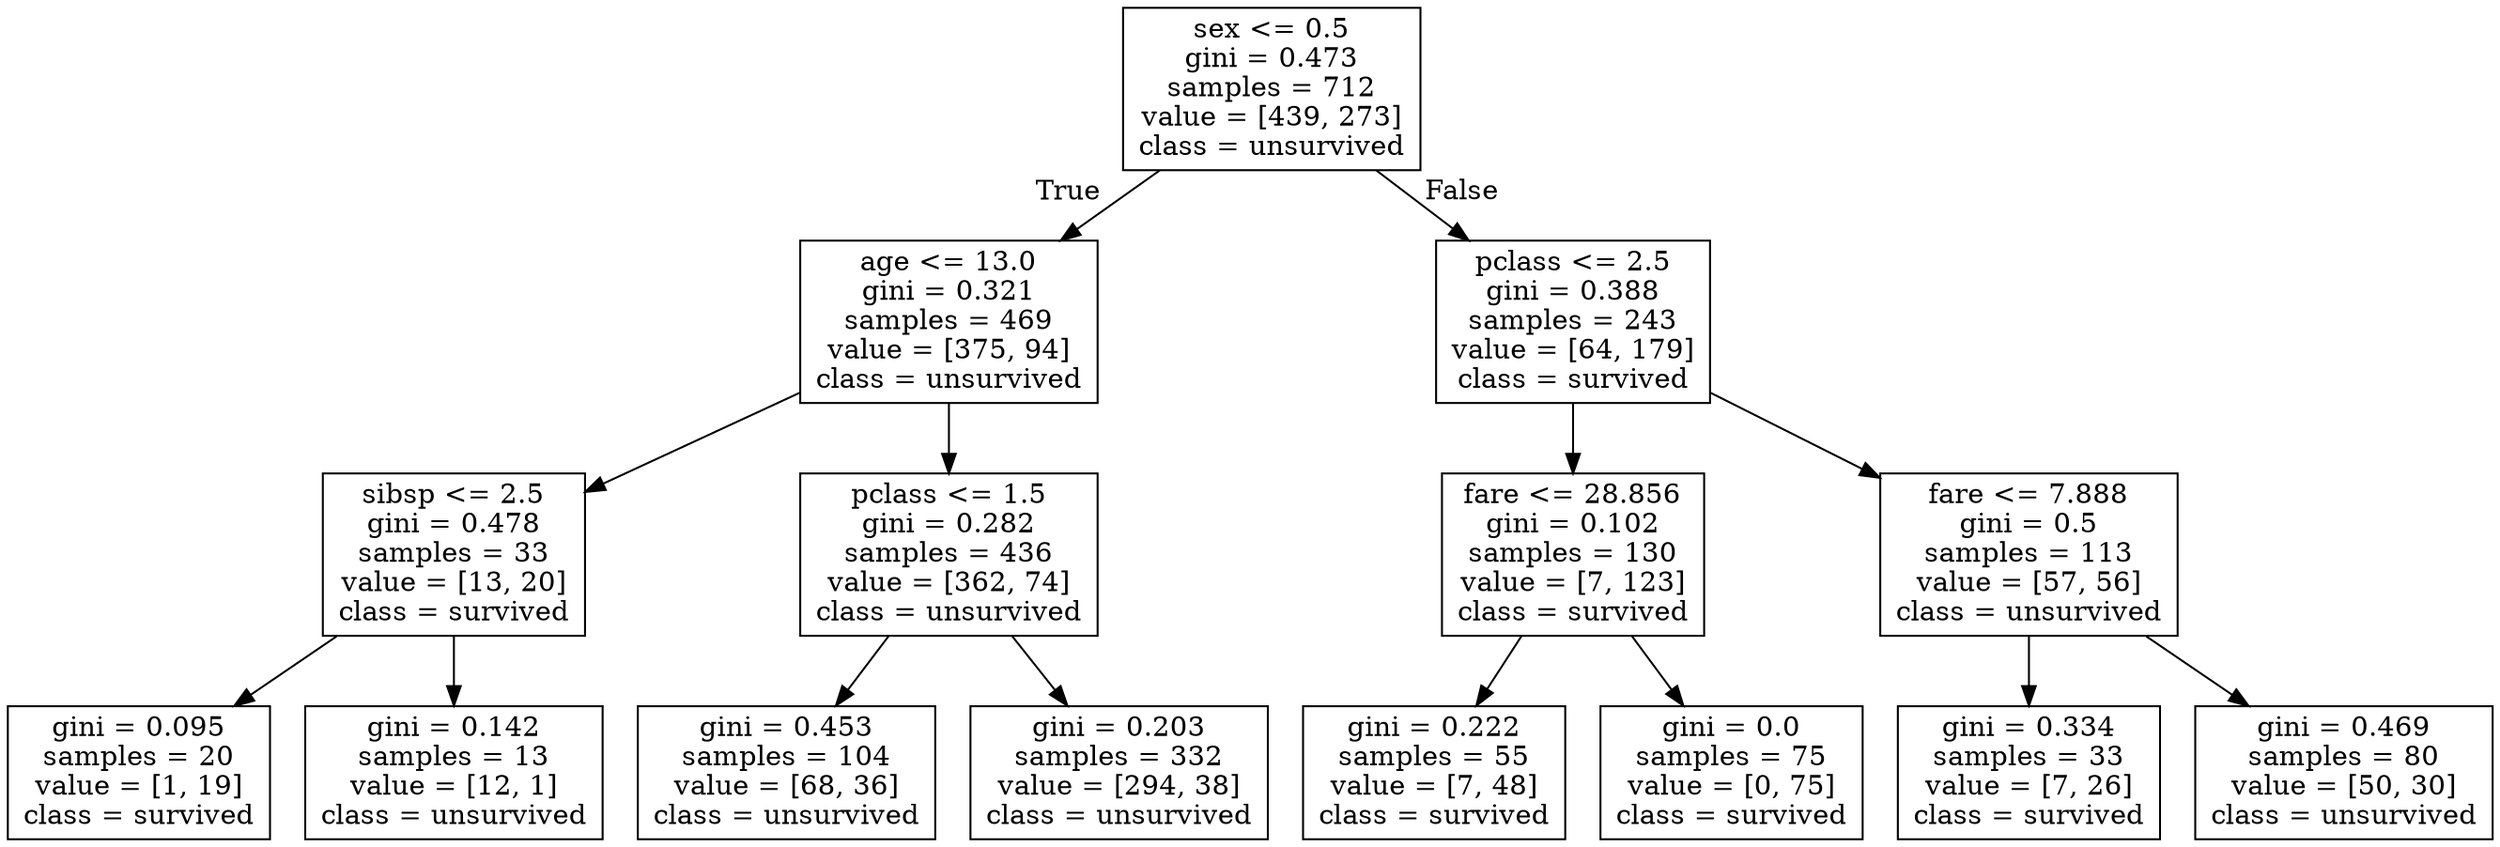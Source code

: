 digraph Tree {
node [shape=box] ;
0 [label="sex <= 0.5\ngini = 0.473\nsamples = 712\nvalue = [439, 273]\nclass = unsurvived"] ;
1 [label="age <= 13.0\ngini = 0.321\nsamples = 469\nvalue = [375, 94]\nclass = unsurvived"] ;
0 -> 1 [labeldistance=2.5, labelangle=45, headlabel="True"] ;
2 [label="sibsp <= 2.5\ngini = 0.478\nsamples = 33\nvalue = [13, 20]\nclass = survived"] ;
1 -> 2 ;
3 [label="gini = 0.095\nsamples = 20\nvalue = [1, 19]\nclass = survived"] ;
2 -> 3 ;
4 [label="gini = 0.142\nsamples = 13\nvalue = [12, 1]\nclass = unsurvived"] ;
2 -> 4 ;
5 [label="pclass <= 1.5\ngini = 0.282\nsamples = 436\nvalue = [362, 74]\nclass = unsurvived"] ;
1 -> 5 ;
6 [label="gini = 0.453\nsamples = 104\nvalue = [68, 36]\nclass = unsurvived"] ;
5 -> 6 ;
7 [label="gini = 0.203\nsamples = 332\nvalue = [294, 38]\nclass = unsurvived"] ;
5 -> 7 ;
8 [label="pclass <= 2.5\ngini = 0.388\nsamples = 243\nvalue = [64, 179]\nclass = survived"] ;
0 -> 8 [labeldistance=2.5, labelangle=-45, headlabel="False"] ;
9 [label="fare <= 28.856\ngini = 0.102\nsamples = 130\nvalue = [7, 123]\nclass = survived"] ;
8 -> 9 ;
10 [label="gini = 0.222\nsamples = 55\nvalue = [7, 48]\nclass = survived"] ;
9 -> 10 ;
11 [label="gini = 0.0\nsamples = 75\nvalue = [0, 75]\nclass = survived"] ;
9 -> 11 ;
12 [label="fare <= 7.888\ngini = 0.5\nsamples = 113\nvalue = [57, 56]\nclass = unsurvived"] ;
8 -> 12 ;
13 [label="gini = 0.334\nsamples = 33\nvalue = [7, 26]\nclass = survived"] ;
12 -> 13 ;
14 [label="gini = 0.469\nsamples = 80\nvalue = [50, 30]\nclass = unsurvived"] ;
12 -> 14 ;
}
